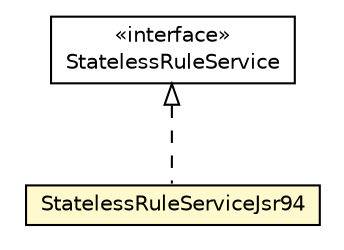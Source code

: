 #!/usr/local/bin/dot
#
# Class diagram 
# Generated by UMLGraph version R5_6_6-8-g8d7759 (http://www.umlgraph.org/)
#

digraph G {
	edge [fontname="Helvetica",fontsize=10,labelfontname="Helvetica",labelfontsize=10];
	node [fontname="Helvetica",fontsize=10,shape=plaintext];
	nodesep=0.25;
	ranksep=0.5;
	// org.dayatang.rule.StatelessRuleService
	c90667 [label=<<table title="org.dayatang.rule.StatelessRuleService" border="0" cellborder="1" cellspacing="0" cellpadding="2" port="p" href="../StatelessRuleService.html">
		<tr><td><table border="0" cellspacing="0" cellpadding="1">
<tr><td align="center" balign="center"> &#171;interface&#187; </td></tr>
<tr><td align="center" balign="center"> StatelessRuleService </td></tr>
		</table></td></tr>
		</table>>, URL="../StatelessRuleService.html", fontname="Helvetica", fontcolor="black", fontsize=10.0];
	// org.dayatang.rule.impl.StatelessRuleServiceJsr94
	c90672 [label=<<table title="org.dayatang.rule.impl.StatelessRuleServiceJsr94" border="0" cellborder="1" cellspacing="0" cellpadding="2" port="p" bgcolor="lemonChiffon" href="./StatelessRuleServiceJsr94.html">
		<tr><td><table border="0" cellspacing="0" cellpadding="1">
<tr><td align="center" balign="center"> StatelessRuleServiceJsr94 </td></tr>
		</table></td></tr>
		</table>>, URL="./StatelessRuleServiceJsr94.html", fontname="Helvetica", fontcolor="black", fontsize=10.0];
	//org.dayatang.rule.impl.StatelessRuleServiceJsr94 implements org.dayatang.rule.StatelessRuleService
	c90667:p -> c90672:p [dir=back,arrowtail=empty,style=dashed];
}

